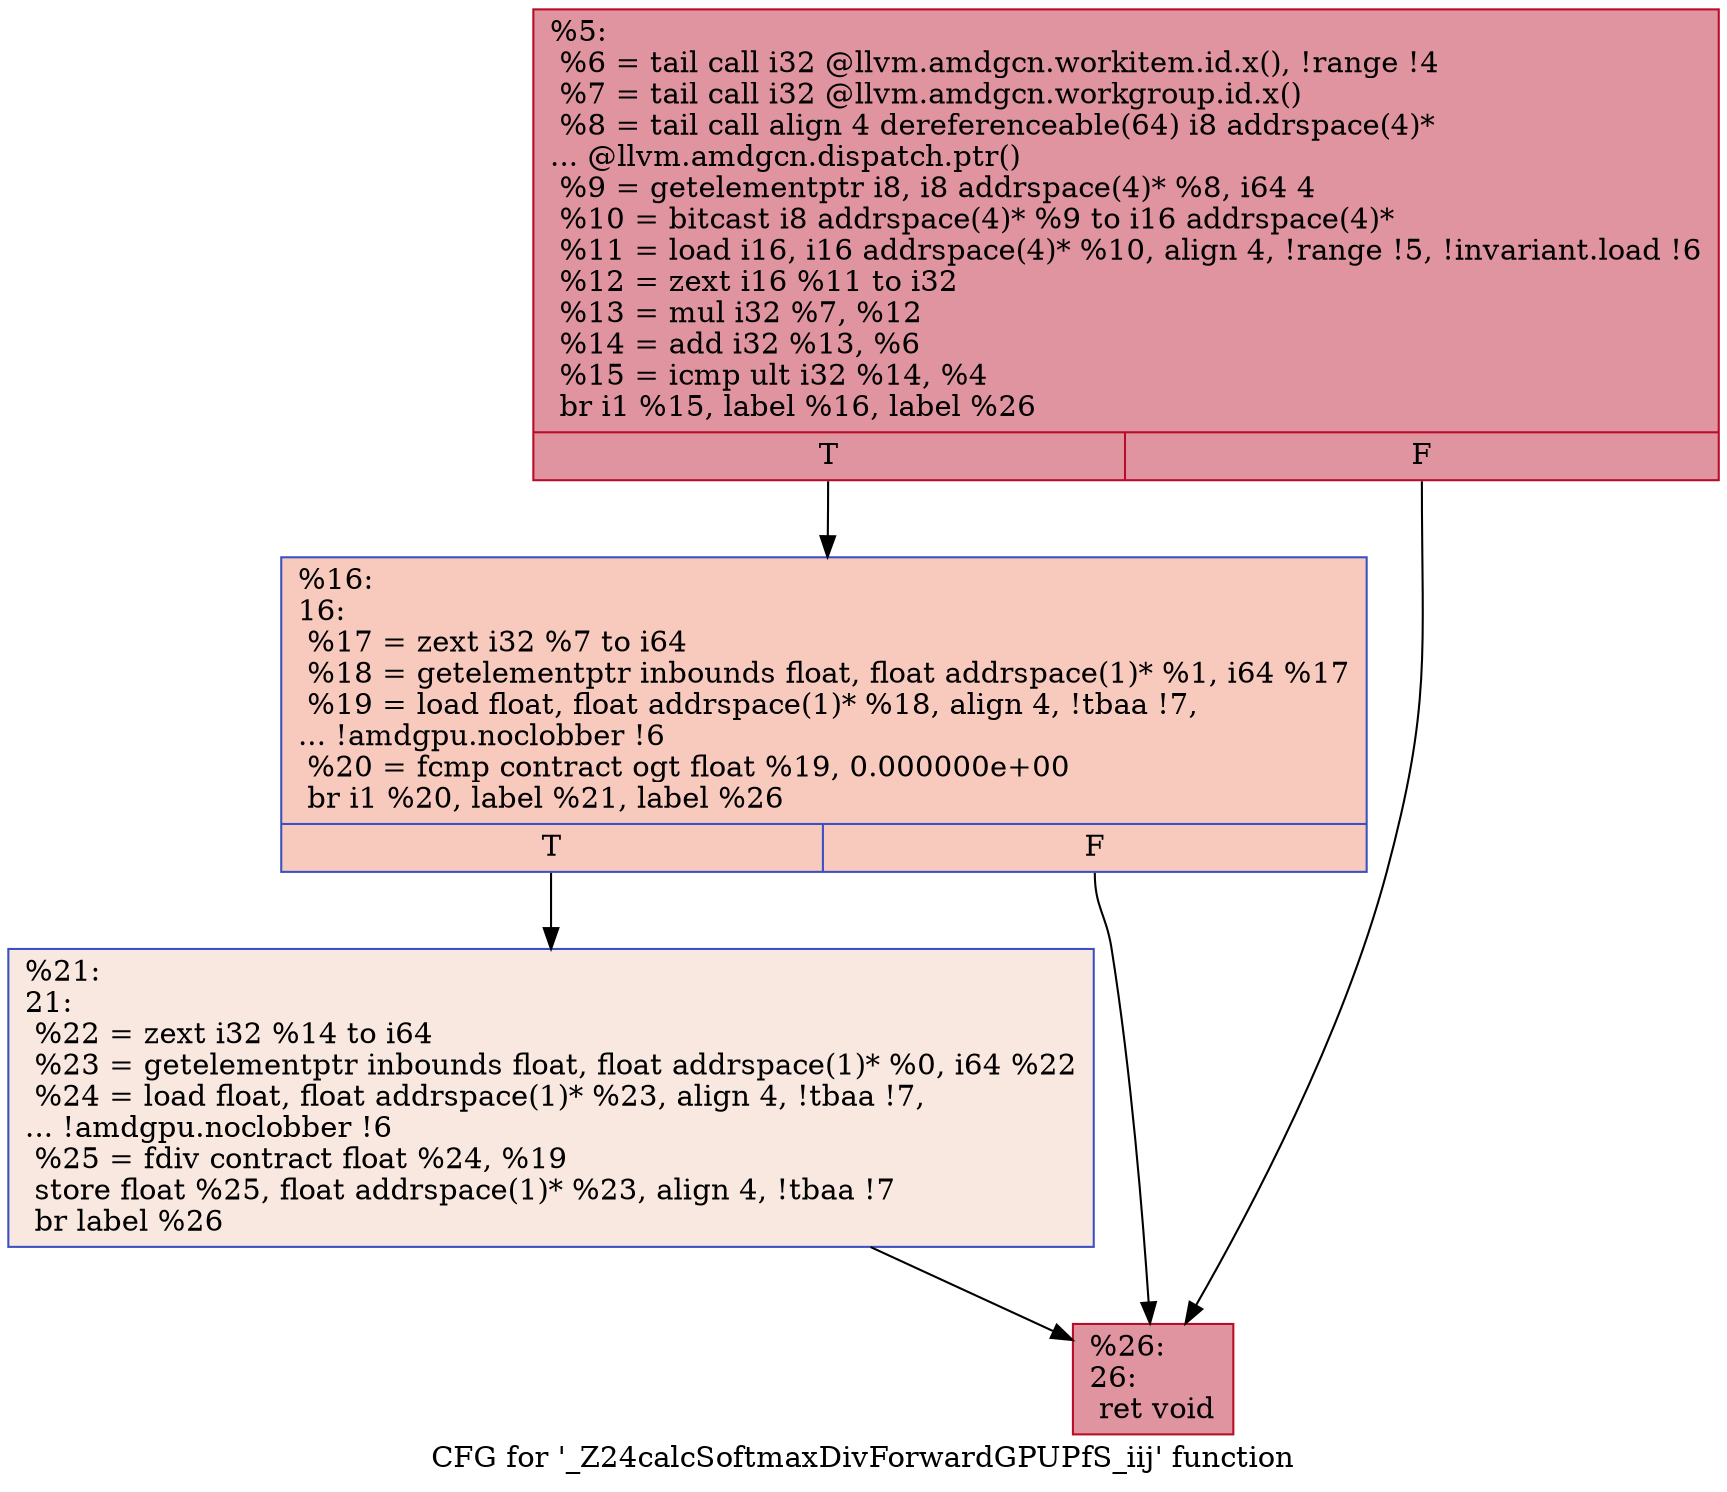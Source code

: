 digraph "CFG for '_Z24calcSoftmaxDivForwardGPUPfS_iij' function" {
	label="CFG for '_Z24calcSoftmaxDivForwardGPUPfS_iij' function";

	Node0x5e8b1b0 [shape=record,color="#b70d28ff", style=filled, fillcolor="#b70d2870",label="{%5:\l  %6 = tail call i32 @llvm.amdgcn.workitem.id.x(), !range !4\l  %7 = tail call i32 @llvm.amdgcn.workgroup.id.x()\l  %8 = tail call align 4 dereferenceable(64) i8 addrspace(4)*\l... @llvm.amdgcn.dispatch.ptr()\l  %9 = getelementptr i8, i8 addrspace(4)* %8, i64 4\l  %10 = bitcast i8 addrspace(4)* %9 to i16 addrspace(4)*\l  %11 = load i16, i16 addrspace(4)* %10, align 4, !range !5, !invariant.load !6\l  %12 = zext i16 %11 to i32\l  %13 = mul i32 %7, %12\l  %14 = add i32 %13, %6\l  %15 = icmp ult i32 %14, %4\l  br i1 %15, label %16, label %26\l|{<s0>T|<s1>F}}"];
	Node0x5e8b1b0:s0 -> Node0x5e8d0c0;
	Node0x5e8b1b0:s1 -> Node0x5e8d150;
	Node0x5e8d0c0 [shape=record,color="#3d50c3ff", style=filled, fillcolor="#ef886b70",label="{%16:\l16:                                               \l  %17 = zext i32 %7 to i64\l  %18 = getelementptr inbounds float, float addrspace(1)* %1, i64 %17\l  %19 = load float, float addrspace(1)* %18, align 4, !tbaa !7,\l... !amdgpu.noclobber !6\l  %20 = fcmp contract ogt float %19, 0.000000e+00\l  br i1 %20, label %21, label %26\l|{<s0>T|<s1>F}}"];
	Node0x5e8d0c0:s0 -> Node0x5e8e720;
	Node0x5e8d0c0:s1 -> Node0x5e8d150;
	Node0x5e8e720 [shape=record,color="#3d50c3ff", style=filled, fillcolor="#f1ccb870",label="{%21:\l21:                                               \l  %22 = zext i32 %14 to i64\l  %23 = getelementptr inbounds float, float addrspace(1)* %0, i64 %22\l  %24 = load float, float addrspace(1)* %23, align 4, !tbaa !7,\l... !amdgpu.noclobber !6\l  %25 = fdiv contract float %24, %19\l  store float %25, float addrspace(1)* %23, align 4, !tbaa !7\l  br label %26\l}"];
	Node0x5e8e720 -> Node0x5e8d150;
	Node0x5e8d150 [shape=record,color="#b70d28ff", style=filled, fillcolor="#b70d2870",label="{%26:\l26:                                               \l  ret void\l}"];
}
